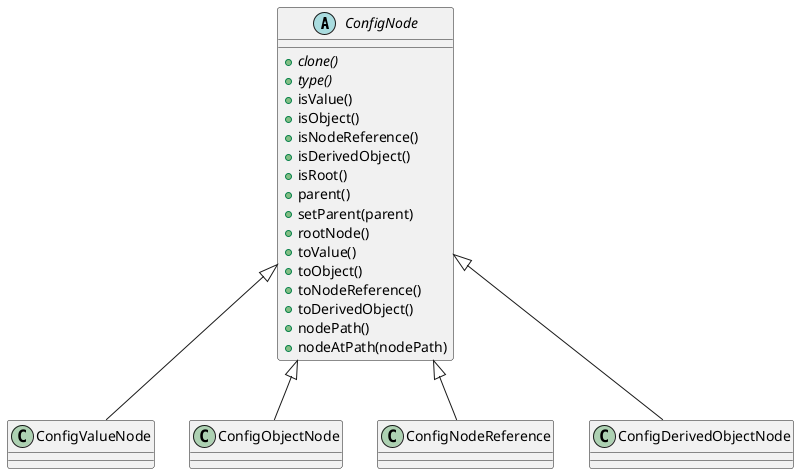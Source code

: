 @startuml ConfigNode
ConfigNode <|-- ConfigValueNode
ConfigNode <|-- ConfigObjectNode
ConfigNode <|-- ConfigNodeReference
ConfigNode <|-- ConfigDerivedObjectNode

abstract class ConfigNode {
    {abstract} +clone()
    {abstract} +type()
    +isValue()
    +isObject()
    +isNodeReference()
    +isDerivedObject()
    +isRoot()
    +parent()
    +setParent(parent)
    +rootNode()
    +toValue()
    +toObject()
    +toNodeReference()
    +toDerivedObject()
    +nodePath()
    +nodeAtPath(nodePath)
}
@enduml

@startuml ConfigValueNode
ConfigNode <|-- ConfigValueNode

abstract class ConfigNode

class ConfigValueNode {
    {abstract} +clone()
    {abstract} +type() 
    +value()
    +setValue(value)
}
@enduml

@startuml ConfigObjectNode
ConfigNode <|-- ConfigObjectNode

abstract class ConfigNode

class ConfigObjectNode {
    {abstract} +clone()
    {abstract} +type() 
    +count()
    +contains(name)
    +names()
    +name(node)
    +member(name)
    +setMember(name, node)
    +remove(name)
    +removeAll()
    +apply(other)
}
@enduml

@startuml ConfigNodeReference
ConfigNode <|-- ConfigNodeReference

abstract class ConfigNode

class ConfigNodeReference {
    {abstract} +clone()
    {abstract} +type() 
    +reference()
    +setReference(reference)
}
@enduml

@startuml ConfigDerivedObjectNode
ConfigNode <|-- ConfigDerivedObjectNode

abstract class ConfigNode

class ConfigDerivedObjectNode {
    {abstract} +clone()
    {abstract} +type() 
    +bases()
    +setBases(bases)
    +config()
    +setConfig(config)
}
@enduml

@startuml ConfigReader
ConfigReaderBase <|-- ConfigReader
ConfigReaderRegistry *-- ConfigReaderBase

abstract class ConfigReaderBase {
    +referenceResolutionMaxCycles()
    +setReferenceResolutionMaxCycles(referenceResolutionMaxCycles)
    {abstract} +read(workingDir, destinationNodePath, otherParameters, externalConfigs, environmentVariables)
    {static} #isFullyResolved(node)
    {static} #unresolvedReferences(node)
    {static} #resolveReferences(externalConfigs, config)
    {static} #transformConfig(config, sourceNodePath, destinationNodePath)
}

class ConfigReader {
    +read(filePath, workingDir, sourceNodePath, destinationNodePath, externalConfigs, environmentVariables)
}

class ConfigReaderRegistry {
    {static} +instance()
    +registerConfigReader(type, configReader)
    +readConfig(type, workingDir, destinationNodePath, otherParameters, externalConfigs, environmentVariables)
}
@enduml

@startuml ConfigLoader
ConfigLoader <|-- ExampleConfig

abstract class ConfigLoader {
    +loadConfig(config)
    +loadConfig(parameterName, config)
    +loadOptionalConfig(parameterName, config, loaded)
    +loadConfigAtPath(path, config)
    +loadOptionalConfigAtPath(path, config, loaded)
    #loadRequiredConfigParameter(parameterValue, parameterName, config)
    #loadRequiredConfigParameter(parameterValue, parameterName, config, validator)
    #loadOptionalConfigParameter(parameterValue, parameterName, config, loaded)
    #loadOptionalConfigParameter(parameterValue, parameterName, config, validator, loaded)
    #loadRequiredConfigContainer(container, parameterName, config)
    #loadRequiredConfigContainer(container, parameterName, config, itemCreator)
    #loadOptionalConfigContainer(container, parameterName, config, loaded)
    #loadOptionalConfigContainer(container, parameterName, config, itemCreator, loaded)
    {abstract} -loadConfigParameters(config)
    {abstract} -validateConfig()
    {abstract} -handleError(error)
}

class ExampleConfig {
    {abstract} -loadConfigParameters(config)
    {abstract} -validateConfig()
    {abstract} -handleError(error)
}
@enduml
